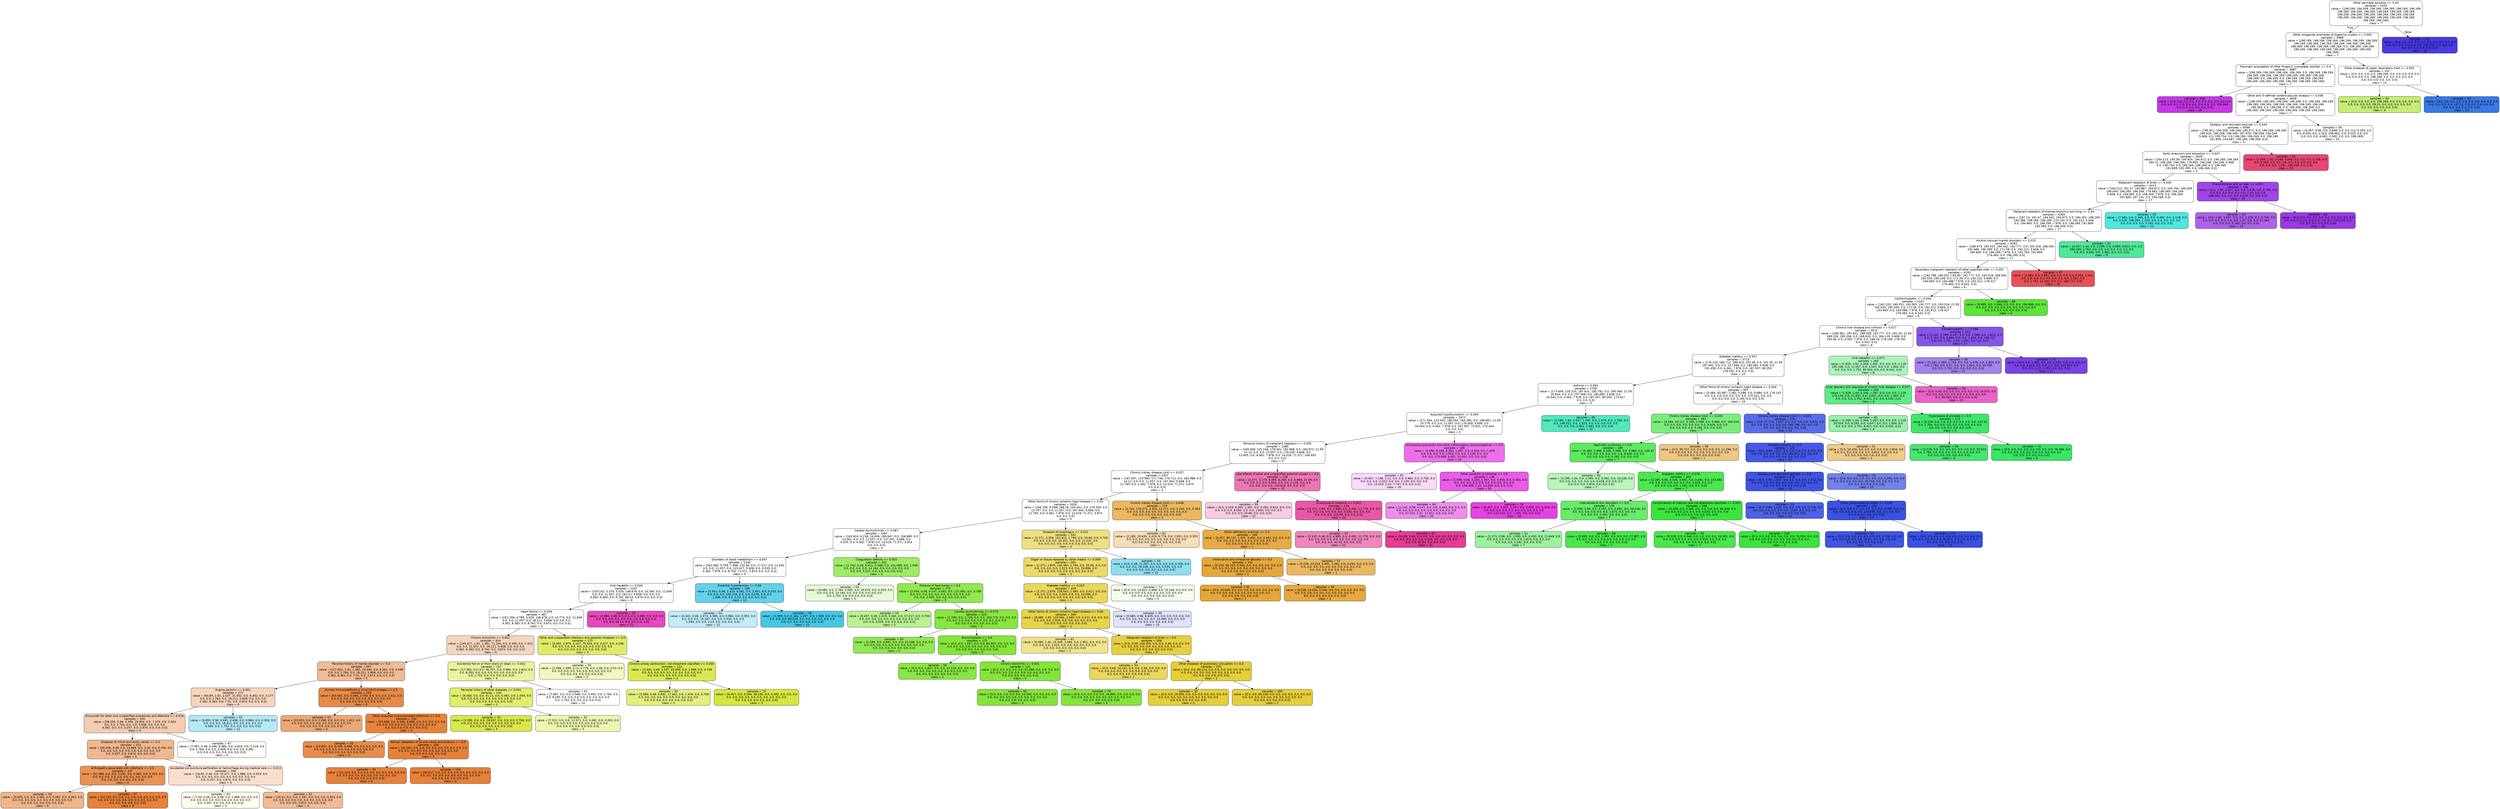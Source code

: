 digraph Tree {
node [shape=box, style="filled, rounded", color="black", fontname=helvetica] ;
edge [fontname=helvetica] ;
0 [label="Other perinatal jaundice <= 0.43\nsamples = 5103\nvalue = [196.269, 196.269, 196.269, 196.269, 196.269, 196.269\n196.269, 196.269, 196.269, 196.269, 196.269, 196.269\n196.269, 196.269, 196.269, 196.269, 196.269, 196.269\n196.269, 196.269, 196.269, 196.269, 196.269, 196.269\n196.269, 196.269]\nclass = 7", fillcolor="#ffffff"] ;
1 [label="Other congenital anomalies of digestive system <= 0.005\nsamples = 4988\nvalue = [196.269, 196.269, 196.269, 196.269, 196.269, 196.269\n196.269, 196.269, 196.269, 196.269, 196.269, 196.269\n196.269, 196.269, 196.269, 196.269, 0.0, 196.269, 196.269\n196.269, 196.269, 196.269, 196.269, 196.269, 196.269\n196.269]\nclass = 7", fillcolor="#ffffff"] ;
0 -> 1 [labeldistance=2.5, labelangle=45, headlabel="True"] ;
2 [label="Traumatic amputation of other finger(s) (complete) (partial) <= 0.0\nsamples = 4887\nvalue = [196.269, 196.269, 196.269, 196.269, 0.0, 196.269, 196.269\n196.269, 196.269, 196.269, 196.269, 196.269, 196.269\n196.269, 0.0, 196.269, 0.0, 196.269, 196.269, 196.269\n196.269, 196.269, 196.269, 196.269, 196.269, 196.269]\nclass = 7", fillcolor="#ffffff"] ;
1 -> 2 ;
3 [label="samples = 229\nvalue = [0.0, 0.0, 0.0, 0.0, 0.0, 0.0, 0.0, 0.0, 0.0, 0.0\n0.0, 0.0, 0.0, 0.0, 0.0, 0.0, 0.0, 0.0, 0.0, 196.269\n0.0, 0.0, 0.0, 0.0, 0.0, 0.0]\nclass = 19", fillcolor="#c339e5"] ;
2 -> 3 ;
4 [label="Other and ill-defined cerebrovascular disease <= 0.036\nsamples = 4658\nvalue = [196.269, 196.269, 196.269, 196.269, 0.0, 196.269, 196.269\n196.269, 196.269, 196.269, 196.269, 196.269, 196.269\n196.269, 0.0, 196.269, 0.0, 196.269, 196.269, 0.0\n196.269, 196.269, 196.269, 196.269, 196.269, 196.269]\nclass = 7", fillcolor="#ffffff"] ;
2 -> 4 ;
5 [label="Epilepsy and recurrent seizures <= 0.044\nsamples = 4599\nvalue = [195.812, 195.309, 196.269, 195.571, 0.0, 196.269, 196.269\n195.916, 196.269, 196.269, 187.976, 196.269, 194.246\n5.608, 0.0, 195.734, 0.0, 196.269, 196.269, 0.0, 196.269\n191.809, 193.687, 196.269, 196.269, 0.0]\nclass = 5", fillcolor="#ffffff"] ;
4 -> 5 ;
6 [label="Aortic aneurysm and dissection <= 0.047\nsamples = 4549\nvalue = [194.213, 193.39, 195.924, 194.872, 0.0, 196.269, 196.269\n195.21, 196.269, 196.269, 179.683, 196.269, 194.246, 5.608\n0.0, 195.734, 0.0, 196.269, 196.269, 0.0, 196.269\n191.809, 192.395, 0.0, 196.269, 0.0]\nclass = 5", fillcolor="#ffffff"] ;
5 -> 6 ;
7 [label="Malignant neoplasm of brain <= 0.004\nsamples = 4413\nvalue = [194.213, 191.47, 194.887, 194.872, 0.0, 194.794, 196.269\n194.504, 196.269, 196.269, 179.683, 196.269, 194.246\n5.608, 0.0, 194.665, 0.0, 196.269, 7.978, 0.0, 196.269\n191.809, 187.231, 0.0, 196.269, 0.0]\nclass = 17", fillcolor="#ffffff"] ;
6 -> 7 ;
8 [label="Malignant neoplasm of trachea bronchus and lung <= 0.04\nsamples = 4363\nvalue = [187.13, 191.47, 194.542, 194.872, 0.0, 194.302, 196.269\n192.386, 196.269, 196.269, 174.154, 0.0, 192.222, 5.608\n0.0, 194.665, 0.0, 196.269, 7.978, 0.0, 196.269, 191.809\n182.066, 0.0, 196.269, 0.0]\nclass = 17", fillcolor="#ffffff"] ;
7 -> 8 ;
9 [label="Alcohol-induced mental disorders <= 0.015\nsamples = 4282\nvalue = [186.673, 190.031, 194.542, 192.777, 0.0, 193.318, 186.456\n192.386, 196.269, 0.0, 171.39, 0.0, 192.222, 5.608, 0.0\n194.665, 0.0, 196.269, 7.978, 0.0, 192.764, 191.809\n179.483, 0.0, 196.269, 0.0]\nclass = 17", fillcolor="#ffffff"] ;
8 -> 9 ;
10 [label="Secondary malignant neoplasm of other specified sites <= 0.052\nsamples = 4195\nvalue = [182.789, 190.031, 193.85, 192.777, 0.0, 193.318, 186.456\n192.033, 195.208, 0.0, 171.39, 0.0, 192.222, 5.608, 0.0\n194.665, 0.0, 194.088, 7.978, 0.0, 191.012, 178.427\n179.483, 0.0, 6.542, 0.0]\nclass = 8", fillcolor="#ffffff"] ;
9 -> 10 ;
11 [label="Cardiomyopathy <= 0.044\nsamples = 4107\nvalue = [182.103, 190.031, 193.505, 192.777, 0.0, 193.318, 21.59\n192.033, 195.208, 0.0, 171.39, 0.0, 192.222, 5.608, 0.0\n194.665, 0.0, 194.088, 7.978, 0.0, 191.012, 178.427\n179.483, 0.0, 6.542, 0.0]\nclass = 8", fillcolor="#ffffff"] ;
10 -> 11 ;
12 [label="Chronic liver disease and cirrhosis <= 0.027\nsamples = 3975\nvalue = [180.961, 187.631, 189.358, 192.777, 0.0, 191.35, 21.59\n189.209, 195.208, 0.0, 168.626, 0.0, 184.129, 5.608, 0.0\n193.06, 0.0, 4.362, 7.978, 0.0, 189.26, 176.196, 178.192\n0.0, 6.542, 0.0]\nclass = 8", fillcolor="#ffffff"] ;
11 -> 12 ;
13 [label="Diabetes mellitus <= 0.057\nsamples = 3715\nvalue = [179.133, 185.712, 189.013, 191.38, 0.0, 191.35, 21.59\n187.091, 0.0, 0.0, 157.568, 0.0, 180.082, 5.608, 0.0\n191.456, 0.0, 4.362, 7.978, 0.0, 187.507, 80.292\n178.192, 0.0, 0.0, 0.0]\nclass = 15", fillcolor="#ffffff"] ;
12 -> 13 ;
14 [label="Asthma <= 0.063\nsamples = 2758\nvalue = [173.649, 135.325, 187.631, 185.792, 0.0, 190.366, 21.59\n16.944, 0.0, 0.0, 157.568, 0.0, 180.082, 5.608, 0.0\n16.044, 0.0, 4.362, 7.978, 0.0, 187.507, 80.292, 173.027\n0.0, 0.0, 0.0]\nclass = 5", fillcolor="#ffffff"] ;
13 -> 14 ;
15 [label="Acquired hypothyroidism <= 0.059\nsamples = 2673\nvalue = [171.364, 133.405, 186.594, 184.395, 0.0, 188.891, 21.59\n15.179, 0.0, 0.0, 11.057, 0.0, 178.059, 5.608, 0.0\n16.044, 0.0, 4.362, 7.978, 0.0, 187.507, 75.831, 170.444\n0.0, 0.0, 0.0]\nclass = 5", fillcolor="#ffffff"] ;
14 -> 15 ;
16 [label="Personal history of malignant neoplasm <= 0.055\nsamples = 2485\nvalue = [169.308, 125.248, 178.301, 182.998, 0.0, 183.972, 21.59\n14.12, 0.0, 0.0, 11.057, 0.0, 176.035, 5.608, 0.0\n13.905, 0.0, 4.362, 7.978, 0.0, 14.019, 71.371, 148.493\n0.0, 0.0, 0.0]\nclass = 5", fillcolor="#ffffff"] ;
15 -> 16 ;
17 [label="Chronic kidney disease (ckd) <= 0.037\nsamples = 2307\nvalue = [167.937, 119.969, 171.736, 176.712, 0.0, 182.988, 0.0\n14.12, 0.0, 0.0, 11.057, 0.0, 167.942, 5.608, 0.0\n11.765, 0.0, 4.362, 7.978, 0.0, 14.019, 71.371, 3.874\n0.0, 0.0, 0.0]\nclass = 5", fillcolor="#fefffe"] ;
16 -> 17 ;
18 [label="Other forms of chronic ischemic heart disease <= 0.05\nsamples = 2028\nvalue = [165.195, 9.598, 168.28, 163.441, 0.0, 179.545, 0.0\n13.767, 0.0, 0.0, 11.057, 0.0, 167.942, 5.608, 0.0\n11.765, 0.0, 4.362, 7.978, 0.0, 14.019, 71.371, 3.874\n0.0, 0.0, 0.0]\nclass = 5", fillcolor="#fdfffc"] ;
17 -> 18 ;
19 [label="Cardiac dysrhythmias <= 0.067\nsamples = 1487\nvalue = [163.824, 6.238, 14.858, 160.647, 0.0, 158.885, 0.0\n13.061, 0.0, 0.0, 11.057, 0.0, 137.591, 5.608, 0.0\n0.535, 0.0, 4.362, 7.978, 0.0, 14.019, 71.371, 3.874\n0.0, 0.0, 0.0]\nclass = 0", fillcolor="#fffefe"] ;
18 -> 19 ;
20 [label="Disorders of lipoid metabolism <= 0.047\nsamples = 1145\nvalue = [161.082, 5.759, 7.948, 155.06, 0.0, 17.217, 0.0, 12.002\n0.0, 0.0, 11.057, 0.0, 123.427, 5.608, 0.0, 0.535, 0.0\n4.362, 7.978, 0.0, 8.762, 71.371, 3.874, 0.0, 0.0, 0.0]\nclass = 0", fillcolor="#fffdfc"] ;
19 -> 20 ;
21 [label="Viral hepatitis <= 0.044\nsamples = 1037\nvalue = [155.142, 5.279, 5.529, 146.678, 0.0, 14.265, 0.0, 11.649\n0.0, 0.0, 11.057, 0.0, 18.211, 5.608, 0.0, 0.0, 0.0\n4.362, 6.383, 0.0, 8.762, 69.14, 3.874, 0.0, 0.0, 0.0]\nclass = 0", fillcolor="#fefcfa"] ;
20 -> 21 ;
22 [label="Heart failure <= 0.039\nsamples = 987\nvalue = [151.258, 4.799, 5.529, 146.678, 0.0, 13.773, 0.0, 11.649\n0.0, 0.0, 11.057, 0.0, 18.211, 5.608, 0.0, 0.0, 0.0\n4.362, 6.383, 0.0, 8.762, 0.0, 3.874, 0.0, 0.0, 0.0]\nclass = 0", fillcolor="#fffdfb"] ;
21 -> 22 ;
23 [label="Chronic bronchitis <= 0.002\nsamples = 814\nvalue = [145.317, 1.92, 1.382, 71.244, 0.0, 9.346, 0.0, 7.413\n0.0, 0.0, 11.057, 0.0, 18.211, 5.608, 0.0, 0.0, 0.0\n4.362, 6.383, 0.0, 8.762, 0.0, 3.874, 0.0, 0.0, 0.0]\nclass = 0", fillcolor="#f6d5bd"] ;
22 -> 23 ;
24 [label="Personal history of mental disorder <= 0.0\nsamples = 657\nvalue = [127.952, 1.92, 1.382, 24.446, 0.0, 8.362, 0.0, 4.589\n0.0, 0.0, 2.764, 0.0, 18.211, 5.608, 0.0, 0.0, 0.0\n4.362, 6.383, 0.0, 7.01, 0.0, 3.874, 0.0, 0.0, 0.0]\nclass = 0", fillcolor="#f1bb94"] ;
23 -> 24 ;
25 [label="Angina pectoris <= 0.001\nsamples = 372\nvalue = [64.89, 1.92, 1.037, 21.652, 0.0, 8.362, 0.0, 3.177\n0.0, 0.0, 2.764, 0.0, 18.211, 5.608, 0.0, 0.0, 0.0\n4.362, 6.383, 0.0, 7.01, 0.0, 3.874, 0.0, 0.0, 0.0]\nclass = 0", fillcolor="#f6d4bc"] ;
24 -> 25 ;
26 [label="Encounter for other and unspecified procedures and aftercare <= 0.016\nsamples = 320\nvalue = [58.035, 0.96, 0.346, 20.954, 0.0, 7.379, 0.0, 2.824\n0.0, 0.0, 2.764, 0.0, 0.0, 5.608, 0.0, 0.0, 0.0\n4.362, 0.0, 0.0, 5.257, 0.0, 3.874, 0.0, 0.0, 0.0]\nclass = 0", fillcolor="#f4ccaf"] ;
25 -> 26 ;
27 [label="Diseases of mitral and aortic valves <= 0.0\nsamples = 253\nvalue = [50.038, 0.48, 0.0, 13.969, 0.0, 2.46, 0.0, 0.706, 0.0\n0.0, 0.0, 0.0, 0.0, 0.0, 0.0, 0.0, 0.0, 0.0, 0.0\n0.0, 5.257, 0.0, 3.874, 0.0, 0.0, 0.0]\nclass = 0", fillcolor="#f0b78d"] ;
26 -> 27 ;
28 [label="Arthropathy associated with infections <= 0.0\nsamples = 147\nvalue = [31.988, 0.0, 0.0, 3.492, 0.0, 0.492, 0.0, 0.353, 0.0\n0.0, 0.0, 0.0, 0.0, 0.0, 0.0, 0.0, 0.0, 0.0, 0.0\n0.0, 0.0, 0.0, 0.0, 0.0, 0.0, 0.0]\nclass = 0", fillcolor="#e89253"] ;
27 -> 28 ;
29 [label="samples = 50\nvalue = [9.825, 0.0, 0.0, 3.492, 0.0, 0.492, 0.0, 0.353, 0.0\n0.0, 0.0, 0.0, 0.0, 0.0, 0.0, 0.0, 0.0, 0.0, 0.0\n0.0, 0.0, 0.0, 0.0, 0.0, 0.0, 0.0]\nclass = 0", fillcolor="#f0b489"] ;
28 -> 29 ;
30 [label="samples = 97\nvalue = [22.163, 0.0, 0.0, 0.0, 0.0, 0.0, 0.0, 0.0, 0.0, 0.0\n0.0, 0.0, 0.0, 0.0, 0.0, 0.0, 0.0, 0.0, 0.0, 0.0\n0.0, 0.0, 0.0, 0.0, 0.0, 0.0]\nclass = 0", fillcolor="#e58139"] ;
28 -> 30 ;
31 [label="Accidental cut puncture perforation or hemorrhage during medical care <= 0.013\nsamples = 106\nvalue = [18.05, 0.48, 0.0, 10.477, 0.0, 1.968, 0.0, 0.353, 0.0\n0.0, 0.0, 0.0, 0.0, 0.0, 0.0, 0.0, 0.0, 0.0, 0.0\n0.0, 5.257, 0.0, 3.874, 0.0, 0.0, 0.0]\nclass = 0", fillcolor="#f8dfcd"] ;
27 -> 31 ;
32 [label="samples = 54\nvalue = [7.54, 0.48, 0.0, 9.08, 0.0, 1.968, 0.0, 0.0, 0.0\n0.0, 0.0, 0.0, 0.0, 0.0, 0.0, 0.0, 0.0, 0.0, 0.0\n0.0, 5.257, 0.0, 0.0, 0.0, 0.0, 0.0]\nclass = 3", fillcolor="#fbfded"] ;
31 -> 32 ;
33 [label="samples = 52\nvalue = [10.51, 0.0, 0.0, 1.397, 0.0, 0.0, 0.0, 0.353, 0.0\n0.0, 0.0, 0.0, 0.0, 0.0, 0.0, 0.0, 0.0, 0.0, 0.0\n0.0, 0.0, 0.0, 3.874, 0.0, 0.0, 0.0]\nclass = 0", fillcolor="#f1bb94"] ;
31 -> 33 ;
34 [label="samples = 67\nvalue = [7.997, 0.48, 0.346, 6.985, 0.0, 4.919, 0.0, 2.118, 0.0\n0.0, 2.764, 0.0, 0.0, 5.608, 0.0, 0.0, 0.0, 4.362\n0.0, 0.0, 0.0, 0.0, 0.0, 0.0, 0.0, 0.0]\nclass = 0", fillcolor="#fefbf8"] ;
26 -> 34 ;
35 [label="samples = 52\nvalue = [6.855, 0.96, 0.691, 0.698, 0.0, 0.984, 0.0, 0.353, 0.0\n0.0, 0.0, 0.0, 18.211, 0.0, 0.0, 0.0, 0.0, 0.0\n6.383, 0.0, 1.752, 0.0, 0.0, 0.0, 0.0, 0.0]\nclass = 12", fillcolor="#b4e9f5"] ;
25 -> 35 ;
36 [label="Human immunodeficiency virus [HIV] disease <= 0.0\nsamples = 285\nvalue = [63.062, 0.0, 0.346, 2.794, 0.0, 0.0, 0.0, 1.412, 0.0\n0.0, 0.0, 0.0, 0.0, 0.0, 0.0, 0.0, 0.0, 0.0, 0.0\n0.0, 0.0, 0.0, 0.0, 0.0, 0.0, 0.0]\nclass = 0", fillcolor="#e78a47"] ;
24 -> 36 ;
37 [label="samples = 51\nvalue = [10.053, 0.0, 0.0, 2.095, 0.0, 0.0, 0.0, 1.412, 0.0\n0.0, 0.0, 0.0, 0.0, 0.0, 0.0, 0.0, 0.0, 0.0, 0.0\n0.0, 0.0, 0.0, 0.0, 0.0, 0.0, 0.0]\nclass = 0", fillcolor="#eda876"] ;
36 -> 37 ;
38 [label="Other acquired musculoskeletal deformity <= 0.0\nsamples = 234\nvalue = [53.009, 0.0, 0.346, 0.698, 0.0, 0.0, 0.0, 0.0, 0.0\n0.0, 0.0, 0.0, 0.0, 0.0, 0.0, 0.0, 0.0, 0.0, 0.0\n0.0, 0.0, 0.0, 0.0, 0.0, 0.0, 0.0]\nclass = 0", fillcolor="#e6833d"] ;
36 -> 38 ;
39 [label="samples = 50\nvalue = [10.967, 0.0, 0.346, 0.698, 0.0, 0.0, 0.0, 0.0, 0.0\n0.0, 0.0, 0.0, 0.0, 0.0, 0.0, 0.0, 0.0, 0.0, 0.0\n0.0, 0.0, 0.0, 0.0, 0.0, 0.0, 0.0]\nclass = 0", fillcolor="#e78d4b"] ;
38 -> 39 ;
40 [label="Benign neoplasm of lip oral cavity and pharynx <= 0.0\nsamples = 184\nvalue = [42.041, 0.0, 0.0, 0.0, 0.0, 0.0, 0.0, 0.0, 0.0, 0.0\n0.0, 0.0, 0.0, 0.0, 0.0, 0.0, 0.0, 0.0, 0.0, 0.0\n0.0, 0.0, 0.0, 0.0, 0.0, 0.0]\nclass = 0", fillcolor="#e58139"] ;
38 -> 40 ;
41 [label="samples = 50\nvalue = [11.424, 0.0, 0.0, 0.0, 0.0, 0.0, 0.0, 0.0, 0.0, 0.0\n0.0, 0.0, 0.0, 0.0, 0.0, 0.0, 0.0, 0.0, 0.0, 0.0\n0.0, 0.0, 0.0, 0.0, 0.0, 0.0]\nclass = 0", fillcolor="#e58139"] ;
40 -> 41 ;
42 [label="samples = 134\nvalue = [30.617, 0.0, 0.0, 0.0, 0.0, 0.0, 0.0, 0.0, 0.0, 0.0\n0.0, 0.0, 0.0, 0.0, 0.0, 0.0, 0.0, 0.0, 0.0, 0.0\n0.0, 0.0, 0.0, 0.0, 0.0, 0.0]\nclass = 0", fillcolor="#e58139"] ;
40 -> 42 ;
43 [label="Accidental fall on or from stairs or steps <= 0.002\nsamples = 157\nvalue = [17.365, 0.0, 0.0, 46.797, 0.0, 0.984, 0.0, 2.824, 0.0\n0.0, 8.293, 0.0, 0.0, 0.0, 0.0, 0.0, 0.0, 0.0, 0.0\n0.0, 1.752, 0.0, 0.0, 0.0, 0.0, 0.0]\nclass = 3", fillcolor="#eaf29f"] ;
23 -> 43 ;
44 [label="Personal history of other diseases <= 0.001\nsamples = 104\nvalue = [9.368, 0.0, 0.0, 41.21, 0.0, 0.492, 0.0, 1.059, 0.0\n0.0, 0.0, 0.0, 0.0, 0.0, 0.0, 0.0, 0.0, 0.0, 0.0\n0.0, 0.0, 0.0, 0.0, 0.0, 0.0, 0.0]\nclass = 3", fillcolor="#dfec6c"] ;
43 -> 44 ;
45 [label="samples = 52\nvalue = [2.056, 0.0, 0.0, 28.637, 0.0, 0.0, 0.0, 0.706, 0.0\n0.0, 0.0, 0.0, 0.0, 0.0, 0.0, 0.0, 0.0, 0.0, 0.0\n0.0, 0.0, 0.0, 0.0, 0.0, 0.0, 0.0]\nclass = 3", fillcolor="#d8e74c"] ;
44 -> 45 ;
46 [label="samples = 52\nvalue = [7.312, 0.0, 0.0, 12.572, 0.0, 0.492, 0.0, 0.353, 0.0\n0.0, 0.0, 0.0, 0.0, 0.0, 0.0, 0.0, 0.0, 0.0, 0.0\n0.0, 0.0, 0.0, 0.0, 0.0, 0.0, 0.0]\nclass = 3", fillcolor="#eef5b1"] ;
44 -> 46 ;
47 [label="samples = 53\nvalue = [7.997, 0.0, 0.0, 5.588, 0.0, 0.492, 0.0, 1.765, 0.0\n0.0, 8.293, 0.0, 0.0, 0.0, 0.0, 0.0, 0.0, 0.0, 0.0\n0.0, 1.752, 0.0, 0.0, 0.0, 0.0, 0.0]\nclass = 10", fillcolor="#fcfffe"] ;
43 -> 47 ;
48 [label="Other and unspecified infectious and parasitic diseases <= 0.0\nsamples = 173\nvalue = [5.941, 2.879, 4.147, 75.434, 0.0, 4.427, 0.0, 4.236\n0.0, 0.0, 0.0, 0.0, 0.0, 0.0, 0.0, 0.0, 0.0, 0.0\n0.0, 0.0, 0.0, 0.0, 0.0, 0.0, 0.0, 0.0]\nclass = 3", fillcolor="#deeb68"] ;
22 -> 48 ;
49 [label="samples = 50\nvalue = [1.599, 2.399, 3.11, 9.779, 0.0, 2.46, 0.0, 3.53, 0.0\n0.0, 0.0, 0.0, 0.0, 0.0, 0.0, 0.0, 0.0, 0.0, 0.0\n0.0, 0.0, 0.0, 0.0, 0.0, 0.0, 0.0]\nclass = 3", fillcolor="#f1f7bf"] ;
48 -> 49 ;
50 [label="Chronic airway obstruction, not elsewhere classified <= 0.004\nsamples = 123\nvalue = [4.341, 0.48, 1.037, 65.656, 0.0, 1.968, 0.0, 0.706\n0.0, 0.0, 0.0, 0.0, 0.0, 0.0, 0.0, 0.0, 0.0, 0.0\n0.0, 0.0, 0.0, 0.0, 0.0, 0.0, 0.0, 0.0]\nclass = 3", fillcolor="#d9e851"] ;
48 -> 50 ;
51 [label="samples = 50\nvalue = [3.884, 0.48, 0.691, 17.462, 0.0, 1.476, 0.0, 0.706\n0.0, 0.0, 0.0, 0.0, 0.0, 0.0, 0.0, 0.0, 0.0, 0.0\n0.0, 0.0, 0.0, 0.0, 0.0, 0.0, 0.0, 0.0]\nclass = 3", fillcolor="#e3ee7e"] ;
50 -> 51 ;
52 [label="samples = 73\nvalue = [0.457, 0.0, 0.346, 48.194, 0.0, 0.492, 0.0, 0.0, 0.0\n0.0, 0.0, 0.0, 0.0, 0.0, 0.0, 0.0, 0.0, 0.0, 0.0\n0.0, 0.0, 0.0, 0.0, 0.0, 0.0, 0.0]\nclass = 3", fillcolor="#d5e63e"] ;
50 -> 52 ;
53 [label="samples = 50\nvalue = [3.884, 0.48, 0.0, 0.0, 0.0, 0.492, 0.0, 0.0, 0.0\n0.0, 0.0, 0.0, 0.0, 0.0, 0.0, 0.0, 0.0, 0.0, 0.0\n0.0, 0.0, 69.14, 0.0, 0.0, 0.0, 0.0]\nclass = 21", fillcolor="#e747bf"] ;
21 -> 53 ;
54 [label="Essential hypertension <= 0.06\nsamples = 108\nvalue = [5.941, 0.48, 2.419, 8.382, 0.0, 2.951, 0.0, 0.353, 0.0\n0.0, 0.0, 0.0, 105.216, 0.0, 0.0, 0.535, 0.0, 0.0\n1.596, 0.0, 0.0, 2.23, 0.0, 0.0, 0.0, 0.0]\nclass = 12", fillcolor="#61d1ea"] ;
20 -> 54 ;
55 [label="samples = 50\nvalue = [4.341, 0.48, 2.073, 6.985, 0.0, 0.984, 0.0, 0.353, 0.0\n0.0, 0.0, 0.0, 16.187, 0.0, 0.0, 0.535, 0.0, 0.0\n1.596, 0.0, 0.0, 2.23, 0.0, 0.0, 0.0, 0.0]\nclass = 12", fillcolor="#c0ecf7"] ;
54 -> 55 ;
56 [label="samples = 58\nvalue = [1.599, 0.0, 0.346, 1.397, 0.0, 1.968, 0.0, 0.0, 0.0\n0.0, 0.0, 0.0, 89.029, 0.0, 0.0, 0.0, 0.0, 0.0, 0.0\n0.0, 0.0, 0.0, 0.0, 0.0, 0.0, 0.0]\nclass = 12", fillcolor="#44c8e6"] ;
54 -> 56 ;
57 [label="Coagulation defects <= 0.003\nsamples = 342\nvalue = [2.742, 0.48, 6.911, 5.588, 0.0, 141.668, 0.0, 1.059\n0.0, 0.0, 0.0, 0.0, 14.164, 0.0, 0.0, 0.0, 0.0, 0.0\n0.0, 0.0, 5.257, 0.0, 0.0, 0.0, 0.0, 0.0]\nclass = 5", fillcolor="#9eeb65"] ;
19 -> 57 ;
58 [label="samples = 63\nvalue = [0.685, 0.0, 2.764, 2.095, 0.0, 19.676, 0.0, 0.353, 0.0\n0.0, 0.0, 0.0, 14.164, 0.0, 0.0, 0.0, 0.0, 0.0, 0.0\n0.0, 1.752, 0.0, 0.0, 0.0, 0.0, 0.0]\nclass = 5", fillcolor="#e6fad7"] ;
57 -> 58 ;
59 [label="Fracture of face bones <= 0.0\nsamples = 279\nvalue = [2.056, 0.48, 4.147, 3.492, 0.0, 121.992, 0.0, 0.706\n0.0, 0.0, 0.0, 0.0, 0.0, 0.0, 0.0, 0.0, 0.0, 0.0\n0.0, 0.0, 3.505, 0.0, 0.0, 0.0, 0.0, 0.0]\nclass = 5", fillcolor="#90e84f"] ;
57 -> 59 ;
60 [label="samples = 54\nvalue = [0.457, 0.48, 2.419, 3.492, 0.0, 17.217, 0.0, 0.706\n0.0, 0.0, 0.0, 0.0, 0.0, 0.0, 0.0, 0.0, 0.0, 0.0\n0.0, 0.0, 3.505, 0.0, 0.0, 0.0, 0.0, 0.0]\nclass = 5", fillcolor="#baf191"] ;
59 -> 60 ;
61 [label="Cardiac dysrhythmias <= 0.079\nsamples = 225\nvalue = [1.599, 0.0, 1.728, 0.0, 0.0, 104.775, 0.0, 0.0, 0.0\n0.0, 0.0, 0.0, 0.0, 0.0, 0.0, 0.0, 0.0, 0.0, 0.0\n0.0, 0.0, 0.0, 0.0, 0.0, 0.0, 0.0]\nclass = 5", fillcolor="#87e63f"] ;
59 -> 61 ;
62 [label="samples = 50\nvalue = [1.599, 0.0, 0.691, 0.0, 0.0, 20.168, 0.0, 0.0, 0.0\n0.0, 0.0, 0.0, 0.0, 0.0, 0.0, 0.0, 0.0, 0.0, 0.0\n0.0, 0.0, 0.0, 0.0, 0.0, 0.0, 0.0]\nclass = 5", fillcolor="#91e84f"] ;
61 -> 62 ;
63 [label="Bronchiectasis <= 0.0\nsamples = 175\nvalue = [0.0, 0.0, 1.037, 0.0, 0.0, 84.607, 0.0, 0.0, 0.0\n0.0, 0.0, 0.0, 0.0, 0.0, 0.0, 0.0, 0.0, 0.0, 0.0\n0.0, 0.0, 0.0, 0.0, 0.0, 0.0, 0.0]\nclass = 5", fillcolor="#85e53b"] ;
61 -> 63 ;
64 [label="samples = 50\nvalue = [0.0, 0.0, 1.037, 0.0, 0.0, 23.119, 0.0, 0.0, 0.0\n0.0, 0.0, 0.0, 0.0, 0.0, 0.0, 0.0, 0.0, 0.0, 0.0\n0.0, 0.0, 0.0, 0.0, 0.0, 0.0, 0.0]\nclass = 5", fillcolor="#89e642"] ;
63 -> 64 ;
65 [label="Chronic bronchitis <= 0.001\nsamples = 125\nvalue = [0.0, 0.0, 0.0, 0.0, 0.0, 61.488, 0.0, 0.0, 0.0, 0.0\n0.0, 0.0, 0.0, 0.0, 0.0, 0.0, 0.0, 0.0, 0.0, 0.0\n0.0, 0.0, 0.0, 0.0, 0.0, 0.0]\nclass = 5", fillcolor="#83e539"] ;
63 -> 65 ;
66 [label="samples = 50\nvalue = [0.0, 0.0, 0.0, 0.0, 0.0, 24.595, 0.0, 0.0, 0.0, 0.0\n0.0, 0.0, 0.0, 0.0, 0.0, 0.0, 0.0, 0.0, 0.0, 0.0\n0.0, 0.0, 0.0, 0.0, 0.0, 0.0]\nclass = 5", fillcolor="#83e539"] ;
65 -> 66 ;
67 [label="samples = 75\nvalue = [0.0, 0.0, 0.0, 0.0, 0.0, 36.893, 0.0, 0.0, 0.0, 0.0\n0.0, 0.0, 0.0, 0.0, 0.0, 0.0, 0.0, 0.0, 0.0, 0.0\n0.0, 0.0, 0.0, 0.0, 0.0, 0.0]\nclass = 5", fillcolor="#83e539"] ;
65 -> 67 ;
68 [label="Diseases of esophagus <= 0.021\nsamples = 541\nvalue = [1.371, 3.359, 153.422, 2.794, 0.0, 20.66, 0.0, 0.706\n0.0, 0.0, 0.0, 0.0, 30.351, 0.0, 0.0, 11.231, 0.0\n0.0, 0.0, 0.0, 0.0, 0.0, 0.0, 0.0, 0.0, 0.0]\nclass = 2", fillcolor="#eee081"] ;
18 -> 68 ;
69 [label="Organ or tissue replaced by other means <= 0.009\nsamples = 491\nvalue = [1.371, 2.879, 142.364, 2.794, 0.0, 20.66, 0.0, 0.0\n0.0, 0.0, 0.0, 0.0, 2.023, 0.0, 0.0, 10.696, 0.0\n0.0, 0.0, 0.0, 0.0, 0.0, 0.0, 0.0, 0.0, 0.0]\nclass = 2", fillcolor="#ebda6a"] ;
68 -> 69 ;
70 [label="Diabetes mellitus <= 0.015\nsamples = 419\nvalue = [1.371, 2.879, 128.543, 2.095, 0.0, 5.411, 0.0, 0.0\n0.0, 0.0, 0.0, 0.0, 2.023, 0.0, 0.0, 10.696, 0.0\n0.0, 0.0, 0.0, 0.0, 0.0, 0.0, 0.0, 0.0, 0.0]\nclass = 2", fillcolor="#e9d65b"] ;
69 -> 70 ;
71 [label="Other forms of chronic ischemic heart disease <= 0.06\nsamples = 369\nvalue = [0.685, 1.92, 119.904, 2.095, 0.0, 5.411, 0.0, 0.0, 0.0\n0.0, 0.0, 0.0, 2.023, 0.0, 0.0, 0.0, 0.0, 0.0, 0.0\n0.0, 0.0, 0.0, 0.0, 0.0, 0.0, 0.0]\nclass = 2", fillcolor="#e7d34c"] ;
70 -> 71 ;
72 [label="samples = 61\nvalue = [0.685, 1.44, 15.549, 2.095, 0.0, 2.951, 0.0, 0.0, 0.0\n0.0, 0.0, 0.0, 2.023, 0.0, 0.0, 0.0, 0.0, 0.0, 0.0\n0.0, 0.0, 0.0, 0.0, 0.0, 0.0, 0.0]\nclass = 2", fillcolor="#f0e38d"] ;
71 -> 72 ;
73 [label="Malignant neoplasm of brain <= 0.0\nsamples = 308\nvalue = [0.0, 0.48, 104.354, 0.0, 0.0, 2.46, 0.0, 0.0, 0.0\n0.0, 0.0, 0.0, 0.0, 0.0, 0.0, 0.0, 0.0, 0.0, 0.0\n0.0, 0.0, 0.0, 0.0, 0.0, 0.0, 0.0]\nclass = 2", fillcolor="#e6cf3f"] ;
71 -> 73 ;
74 [label="samples = 53\nvalue = [0.0, 0.48, 16.241, 0.0, 0.0, 2.46, 0.0, 0.0, 0.0\n0.0, 0.0, 0.0, 0.0, 0.0, 0.0, 0.0, 0.0, 0.0, 0.0\n0.0, 0.0, 0.0, 0.0, 0.0, 0.0, 0.0]\nclass = 2", fillcolor="#ead75c"] ;
73 -> 74 ;
75 [label="Other diseases of pulmonary circulation <= 0.0\nsamples = 255\nvalue = [0.0, 0.0, 88.114, 0.0, 0.0, 0.0, 0.0, 0.0, 0.0, 0.0\n0.0, 0.0, 0.0, 0.0, 0.0, 0.0, 0.0, 0.0, 0.0, 0.0\n0.0, 0.0, 0.0, 0.0, 0.0, 0.0]\nclass = 2", fillcolor="#e5ce39"] ;
73 -> 75 ;
76 [label="samples = 55\nvalue = [0.0, 0.0, 19.005, 0.0, 0.0, 0.0, 0.0, 0.0, 0.0, 0.0\n0.0, 0.0, 0.0, 0.0, 0.0, 0.0, 0.0, 0.0, 0.0, 0.0\n0.0, 0.0, 0.0, 0.0, 0.0, 0.0]\nclass = 2", fillcolor="#e5ce39"] ;
75 -> 76 ;
77 [label="samples = 200\nvalue = [0.0, 0.0, 69.109, 0.0, 0.0, 0.0, 0.0, 0.0, 0.0, 0.0\n0.0, 0.0, 0.0, 0.0, 0.0, 0.0, 0.0, 0.0, 0.0, 0.0\n0.0, 0.0, 0.0, 0.0, 0.0, 0.0]\nclass = 2", fillcolor="#e5ce39"] ;
75 -> 77 ;
78 [label="samples = 50\nvalue = [0.685, 0.96, 8.639, 0.0, 0.0, 0.0, 0.0, 0.0, 0.0\n0.0, 0.0, 0.0, 0.0, 0.0, 0.0, 10.696, 0.0, 0.0, 0.0\n0.0, 0.0, 0.0, 0.0, 0.0, 0.0, 0.0]\nclass = 15", fillcolor="#dee2fb"] ;
70 -> 78 ;
79 [label="samples = 72\nvalue = [0.0, 0.0, 13.822, 0.698, 0.0, 15.249, 0.0, 0.0, 0.0\n0.0, 0.0, 0.0, 0.0, 0.0, 0.0, 0.0, 0.0, 0.0, 0.0\n0.0, 0.0, 0.0, 0.0, 0.0, 0.0, 0.0]\nclass = 5", fillcolor="#f4fded"] ;
69 -> 79 ;
80 [label="samples = 50\nvalue = [0.0, 0.48, 11.057, 0.0, 0.0, 0.0, 0.0, 0.706, 0.0\n0.0, 0.0, 0.0, 28.328, 0.0, 0.0, 0.535, 0.0, 0.0\n0.0, 0.0, 0.0, 0.0, 0.0, 0.0, 0.0, 0.0]\nclass = 12", fillcolor="#8ddef0"] ;
68 -> 80 ;
81 [label="Chronic kidney disease (ckd) <= 0.048\nsamples = 279\nvalue = [2.742, 110.371, 3.455, 13.271, 0.0, 3.443, 0.0, 0.353\n0.0, 0.0, 0.0, 0.0, 0.0, 0.0, 0.0, 0.0, 0.0, 0.0\n0.0, 0.0, 0.0, 0.0, 0.0, 0.0, 0.0, 0.0]\nclass = 1", fillcolor="#eab75f"] ;
17 -> 81 ;
82 [label="samples = 81\nvalue = [2.285, 20.635, 2.419, 9.779, 0.0, 2.951, 0.0, 0.353\n0.0, 0.0, 0.0, 0.0, 0.0, 0.0, 0.0, 0.0, 0.0, 0.0\n0.0, 0.0, 0.0, 0.0, 0.0, 0.0, 0.0, 0.0]\nclass = 1", fillcolor="#f5ddb4"] ;
81 -> 82 ;
83 [label="Other deficiency anemias <= 0.0\nsamples = 198\nvalue = [0.457, 89.737, 1.037, 3.492, 0.0, 0.492, 0.0, 0.0, 0.0\n0.0, 0.0, 0.0, 0.0, 0.0, 0.0, 0.0, 0.0, 0.0, 0.0\n0.0, 0.0, 0.0, 0.0, 0.0, 0.0, 0.0]\nclass = 1", fillcolor="#e7ab45"] ;
81 -> 83 ;
84 [label="Intracranial and intraspinal abscess <= 0.0\nsamples = 141\nvalue = [0.228, 66.703, 0.346, 0.0, 0.0, 0.0, 0.0, 0.0, 0.0\n0.0, 0.0, 0.0, 0.0, 0.0, 0.0, 0.0, 0.0, 0.0, 0.0\n0.0, 0.0, 0.0, 0.0, 0.0, 0.0, 0.0]\nclass = 1", fillcolor="#e5a73b"] ;
83 -> 84 ;
85 [label="samples = 91\nvalue = [0.0, 43.669, 0.0, 0.0, 0.0, 0.0, 0.0, 0.0, 0.0, 0.0\n0.0, 0.0, 0.0, 0.0, 0.0, 0.0, 0.0, 0.0, 0.0, 0.0\n0.0, 0.0, 0.0, 0.0, 0.0, 0.0]\nclass = 1", fillcolor="#e5a639"] ;
84 -> 85 ;
86 [label="samples = 50\nvalue = [0.228, 23.034, 0.346, 0.0, 0.0, 0.0, 0.0, 0.0, 0.0\n0.0, 0.0, 0.0, 0.0, 0.0, 0.0, 0.0, 0.0, 0.0, 0.0\n0.0, 0.0, 0.0, 0.0, 0.0, 0.0, 0.0]\nclass = 1", fillcolor="#e6a83e"] ;
84 -> 86 ;
87 [label="samples = 57\nvalue = [0.228, 23.034, 0.691, 3.492, 0.0, 0.492, 0.0, 0.0, 0.0\n0.0, 0.0, 0.0, 0.0, 0.0, 0.0, 0.0, 0.0, 0.0, 0.0\n0.0, 0.0, 0.0, 0.0, 0.0, 0.0, 0.0]\nclass = 1", fillcolor="#eab861"] ;
83 -> 87 ;
88 [label="Late effects of other and unspecified external causes <= 0.0\nsamples = 178\nvalue = [1.371, 5.279, 6.565, 6.286, 0.0, 0.984, 21.59, 0.0\n0.0, 0.0, 0.0, 0.0, 8.094, 0.0, 0.0, 2.139, 0.0, 0.0\n0.0, 0.0, 0.0, 0.0, 144.619, 0.0, 0.0, 0.0]\nclass = 22", fillcolor="#ed74b3"] ;
16 -> 88 ;
89 [label="samples = 59\nvalue = [0.0, 4.319, 6.565, 1.397, 0.0, 0.492, 9.813, 0.0, 0.0\n0.0, 0.0, 0.0, 8.094, 0.0, 0.0, 1.604, 0.0, 0.0, 0.0\n0.0, 0.0, 0.0, 20.66, 0.0, 0.0, 0.0]\nclass = 22", fillcolor="#f8cde4"] ;
88 -> 89 ;
90 [label="Diverticula of intestine <= 0.002\nsamples = 119\nvalue = [1.371, 0.96, 0.0, 4.889, 0.0, 0.492, 11.776, 0.0, 0.0\n0.0, 0.0, 0.0, 0.0, 0.0, 0.0, 0.535, 0.0, 0.0, 0.0\n0.0, 0.0, 0.0, 123.96, 0.0, 0.0, 0.0]\nclass = 22", fillcolor="#e957a3"] ;
88 -> 90 ;
91 [label="samples = 52\nvalue = [1.142, 0.48, 0.0, 4.889, 0.0, 0.492, 11.776, 0.0, 0.0\n0.0, 0.0, 0.0, 0.0, 0.0, 0.0, 0.0, 0.0, 0.0, 0.0\n0.0, 0.0, 0.0, 41.32, 0.0, 0.0, 0.0]\nclass = 22", fillcolor="#ef86bc"] ;
90 -> 91 ;
92 [label="samples = 67\nvalue = [0.228, 0.48, 0.0, 0.0, 0.0, 0.0, 0.0, 0.0, 0.0, 0.0\n0.0, 0.0, 0.0, 0.0, 0.0, 0.535, 0.0, 0.0, 0.0, 0.0\n0.0, 0.0, 82.64, 0.0, 0.0, 0.0]\nclass = 22", fillcolor="#e53c94"] ;
90 -> 92 ;
93 [label="Ankylosing spondylitis and other inflammatory spondylopathies <= 0.0\nsamples = 188\nvalue = [2.056, 8.158, 8.293, 1.397, 0.0, 4.919, 0.0, 1.059\n0.0, 0.0, 0.0, 0.0, 2.023, 0.0, 0.0, 2.139, 0.0, 0.0\n0.0, 0.0, 173.488, 4.461, 21.951, 0.0, 0.0, 0.0]\nclass = 20", fillcolor="#ec6fea"] ;
15 -> 93 ;
94 [label="samples = 50\nvalue = [0.457, 7.198, 3.11, 0.0, 0.0, 0.984, 0.0, 0.706, 0.0\n0.0, 0.0, 0.0, 2.023, 0.0, 0.0, 2.139, 0.0, 0.0, 0.0\n0.0, 14.019, 2.23, 7.747, 0.0, 0.0, 0.0]\nclass = 20", fillcolor="#fad9f9"] ;
93 -> 94 ;
95 [label="Other paralytic syndromes <= 0.0\nsamples = 138\nvalue = [1.599, 0.96, 5.183, 1.397, 0.0, 3.935, 0.0, 0.353, 0.0\n0.0, 0.0, 0.0, 0.0, 0.0, 0.0, 0.0, 0.0, 0.0, 0.0\n0.0, 159.469, 2.23, 14.204, 0.0, 0.0, 0.0]\nclass = 20", fillcolor="#e95be7"] ;
93 -> 95 ;
96 [label="samples = 64\nvalue = [1.142, 0.96, 4.147, 0.0, 0.0, 3.443, 0.0, 0.0, 0.0\n0.0, 0.0, 0.0, 0.0, 0.0, 0.0, 0.0, 0.0, 0.0, 0.0\n0.0, 47.315, 2.23, 12.912, 0.0, 0.0, 0.0]\nclass = 20", fillcolor="#f08cee"] ;
95 -> 96 ;
97 [label="samples = 74\nvalue = [0.457, 0.0, 1.037, 1.397, 0.0, 0.492, 0.0, 0.353, 0.0\n0.0, 0.0, 0.0, 0.0, 0.0, 0.0, 0.0, 0.0, 0.0, 0.0\n0.0, 112.154, 0.0, 1.291, 0.0, 0.0, 0.0]\nclass = 20", fillcolor="#e642e3"] ;
95 -> 97 ;
98 [label="samples = 85\nvalue = [2.285, 1.92, 1.037, 1.397, 0.0, 1.476, 0.0, 1.765, 0.0\n0.0, 146.511, 0.0, 2.023, 0.0, 0.0, 0.0, 0.0, 0.0\n0.0, 0.0, 0.0, 4.461, 2.582, 0.0, 0.0, 0.0]\nclass = 10", fillcolor="#50e8bd"] ;
14 -> 98 ;
99 [label="Other forms of chronic ischemic heart disease <= 0.044\nsamples = 957\nvalue = [5.484, 50.387, 1.382, 5.588, 0.0, 0.984, 0.0, 170.147\n0.0, 0.0, 0.0, 0.0, 0.0, 0.0, 0.0, 175.412, 0.0, 0.0\n0.0, 0.0, 0.0, 0.0, 5.165, 0.0, 0.0, 0.0]\nclass = 15", fillcolor="#fbfbfe"] ;
13 -> 99 ;
100 [label="Chronic kidney disease (ckd) <= 0.035\nsamples = 581\nvalue = [5.484, 33.111, 0.346, 5.588, 0.0, 0.984, 0.0, 160.616\n0.0, 0.0, 0.0, 0.0, 0.0, 0.0, 0.0, 9.626, 0.0, 0.0\n0.0, 0.0, 0.0, 0.0, 5.165, 0.0, 0.0, 0.0]\nclass = 7", fillcolor="#79ed7b"] ;
99 -> 100 ;
101 [label="Nephrotic syndrome <= 0.0\nsamples = 485\nvalue = [5.484, 2.399, 0.346, 5.588, 0.0, 0.984, 0.0, 149.32\n0.0, 0.0, 0.0, 0.0, 0.0, 0.0, 0.0, 9.626, 0.0, 0.0\n0.0, 0.0, 0.0, 0.0, 5.165, 0.0, 0.0, 0.0]\nclass = 7", fillcolor="#5cea5e"] ;
100 -> 101 ;
102 [label="samples = 82\nvalue = [3.199, 1.44, 0.0, 2.095, 0.0, 0.492, 0.0, 16.238, 0.0\n0.0, 0.0, 0.0, 0.0, 0.0, 0.0, 6.418, 0.0, 0.0, 0.0\n0.0, 0.0, 0.0, 3.874, 0.0, 0.0, 0.0]\nclass = 7", fillcolor="#b8f6b9"] ;
101 -> 102 ;
103 [label="Diabetes mellitus <= 0.078\nsamples = 403\nvalue = [2.285, 0.96, 0.346, 3.492, 0.0, 0.492, 0.0, 133.082\n0.0, 0.0, 0.0, 0.0, 0.0, 0.0, 0.0, 3.209, 0.0, 0.0\n0.0, 0.0, 0.0, 0.0, 1.291, 0.0, 0.0, 0.0]\nclass = 7", fillcolor="#4ae74d"] ;
101 -> 103 ;
104 [label="Intervertebral disc disorders <= 0.0\nsamples = 135\nvalue = [2.056, 0.96, 0.0, 3.492, 0.0, 0.492, 0.0, 39.536, 0.0\n0.0, 0.0, 0.0, 0.0, 0.0, 0.0, 2.674, 0.0, 0.0, 0.0\n0.0, 0.0, 0.0, 1.291, 0.0, 0.0, 0.0]\nclass = 7", fillcolor="#67eb69"] ;
103 -> 104 ;
105 [label="samples = 51\nvalue = [1.371, 0.96, 0.0, 2.095, 0.0, 0.492, 0.0, 11.649, 0.0\n0.0, 0.0, 0.0, 0.0, 0.0, 0.0, 2.674, 0.0, 0.0, 0.0\n0.0, 0.0, 0.0, 1.291, 0.0, 0.0, 0.0]\nclass = 7", fillcolor="#9bf29d"] ;
104 -> 105 ;
106 [label="samples = 84\nvalue = [0.685, 0.0, 0.0, 1.397, 0.0, 0.0, 0.0, 27.887, 0.0\n0.0, 0.0, 0.0, 0.0, 0.0, 0.0, 0.0, 0.0, 0.0, 0.0\n0.0, 0.0, 0.0, 0.0, 0.0, 0.0, 0.0]\nclass = 7", fillcolor="#47e74a"] ;
104 -> 106 ;
107 [label="Complications of medical care not elsewhere classified <= 0.001\nsamples = 268\nvalue = [0.228, 0.0, 0.346, 0.0, 0.0, 0.0, 0.0, 93.546, 0.0\n0.0, 0.0, 0.0, 0.0, 0.0, 0.0, 0.535, 0.0, 0.0, 0.0\n0.0, 0.0, 0.0, 0.0, 0.0, 0.0, 0.0]\nclass = 7", fillcolor="#3be53e"] ;
103 -> 107 ;
108 [label="samples = 50\nvalue = [0.228, 0.0, 0.346, 0.0, 0.0, 0.0, 0.0, 16.591, 0.0\n0.0, 0.0, 0.0, 0.0, 0.0, 0.0, 0.535, 0.0, 0.0, 0.0\n0.0, 0.0, 0.0, 0.0, 0.0, 0.0, 0.0]\nclass = 7", fillcolor="#46e749"] ;
107 -> 108 ;
109 [label="samples = 218\nvalue = [0.0, 0.0, 0.0, 0.0, 0.0, 0.0, 0.0, 76.954, 0.0, 0.0\n0.0, 0.0, 0.0, 0.0, 0.0, 0.0, 0.0, 0.0, 0.0, 0.0\n0.0, 0.0, 0.0, 0.0, 0.0, 0.0]\nclass = 7", fillcolor="#39e53c"] ;
107 -> 109 ;
110 [label="samples = 96\nvalue = [0.0, 30.712, 0.0, 0.0, 0.0, 0.0, 0.0, 11.296, 0.0\n0.0, 0.0, 0.0, 0.0, 0.0, 0.0, 0.0, 0.0, 0.0, 0.0\n0.0, 0.0, 0.0, 0.0, 0.0, 0.0, 0.0]\nclass = 1", fillcolor="#efc782"] ;
100 -> 110 ;
111 [label="Chronic kidney disease (ckd) <= 0.033\nsamples = 376\nvalue = [0.0, 17.276, 1.037, 0.0, 0.0, 0.0, 0.0, 9.531, 0.0\n0.0, 0.0, 0.0, 0.0, 0.0, 0.0, 165.786, 0.0, 0.0, 0.0\n0.0, 0.0, 0.0, 0.0, 0.0, 0.0, 0.0]\nclass = 15", fillcolor="#586ce9"] ;
99 -> 111 ;
112 [label="Multiple sclerosis <= 0.0\nsamples = 325\nvalue = [0.0, 0.96, 1.037, 0.0, 0.0, 0.0, 0.0, 6.707, 0.0\n0.0, 0.0, 0.0, 0.0, 0.0, 0.0, 160.973, 0.0, 0.0, 0.0\n0.0, 0.0, 0.0, 0.0, 0.0, 0.0, 0.0]\nclass = 15", fillcolor="#4459e6"] ;
111 -> 112 ;
113 [label="Epilepsy and recurrent seizures <= 0.0\nsamples = 275\nvalue = [0.0, 0.96, 1.037, 0.0, 0.0, 0.0, 0.0, 1.412, 0.0\n0.0, 0.0, 0.0, 0.0, 0.0, 0.0, 142.255, 0.0, 0.0, 0.0\n0.0, 0.0, 0.0, 0.0, 0.0, 0.0, 0.0]\nclass = 15", fillcolor="#3e54e6"] ;
112 -> 113 ;
114 [label="samples = 55\nvalue = [0.0, 0.96, 1.037, 0.0, 0.0, 0.0, 0.0, 0.706, 0.0\n0.0, 0.0, 0.0, 0.0, 0.0, 0.0, 25.67, 0.0, 0.0, 0.0\n0.0, 0.0, 0.0, 0.0, 0.0, 0.0, 0.0]\nclass = 15", fillcolor="#4d61e8"] ;
113 -> 114 ;
115 [label="Other postprocedural states <= 0.036\nsamples = 220\nvalue = [0.0, 0.0, 0.0, 0.0, 0.0, 0.0, 0.0, 0.706, 0.0, 0.0\n0.0, 0.0, 0.0, 0.0, 0.0, 116.585, 0.0, 0.0, 0.0, 0.0\n0.0, 0.0, 0.0, 0.0, 0.0, 0.0]\nclass = 15", fillcolor="#3a51e5"] ;
113 -> 115 ;
116 [label="samples = 50\nvalue = [0.0, 0.0, 0.0, 0.0, 0.0, 0.0, 0.0, 0.706, 0.0, 0.0\n0.0, 0.0, 0.0, 0.0, 0.0, 25.67, 0.0, 0.0, 0.0, 0.0\n0.0, 0.0, 0.0, 0.0, 0.0, 0.0]\nclass = 15", fillcolor="#3e55e6"] ;
115 -> 116 ;
117 [label="samples = 170\nvalue = [0.0, 0.0, 0.0, 0.0, 0.0, 0.0, 0.0, 0.0, 0.0, 0.0\n0.0, 0.0, 0.0, 0.0, 0.0, 90.915, 0.0, 0.0, 0.0, 0.0\n0.0, 0.0, 0.0, 0.0, 0.0, 0.0]\nclass = 15", fillcolor="#3950e5"] ;
115 -> 117 ;
118 [label="samples = 50\nvalue = [0.0, 0.0, 0.0, 0.0, 0.0, 0.0, 0.0, 5.295, 0.0, 0.0\n0.0, 0.0, 0.0, 0.0, 0.0, 18.718, 0.0, 0.0, 0.0, 0.0\n0.0, 0.0, 0.0, 0.0, 0.0, 0.0]\nclass = 15", fillcolor="#7182ec"] ;
112 -> 118 ;
119 [label="samples = 51\nvalue = [0.0, 16.316, 0.0, 0.0, 0.0, 0.0, 0.0, 2.824, 0.0\n0.0, 0.0, 0.0, 0.0, 0.0, 0.0, 4.813, 0.0, 0.0, 0.0\n0.0, 0.0, 0.0, 0.0, 0.0, 0.0, 0.0]\nclass = 1", fillcolor="#efca88"] ;
111 -> 119 ;
120 [label="Viral hepatitis <= 0.071\nsamples = 260\nvalue = [1.828, 1.92, 0.346, 1.397, 0.0, 0.0, 0.0, 2.118\n195.208, 0.0, 11.057, 0.0, 4.047, 0.0, 0.0, 1.604, 0.0\n0.0, 0.0, 0.0, 1.752, 95.904, 0.0, 0.0, 6.542, 0.0]\nclass = 8", fillcolor="#a9f4bb"] ;
12 -> 120 ;
121 [label="Liver abscess and sequelae of chronic liver disease <= 0.037\nsamples = 204\nvalue = [1.828, 1.44, 0.346, 1.397, 0.0, 0.0, 0.0, 2.118\n178.234, 0.0, 11.057, 0.0, 4.047, 0.0, 0.0, 1.604, 0.0\n0.0, 0.0, 0.0, 1.752, 8.921, 0.0, 0.0, 6.542, 0.0]\nclass = 8", fillcolor="#60ea83"] ;
120 -> 121 ;
122 [label="samples = 82\nvalue = [1.599, 1.44, 0.346, 1.397, 0.0, 0.0, 0.0, 2.118\n50.924, 0.0, 8.293, 0.0, 4.047, 0.0, 0.0, 1.604, 0.0\n0.0, 0.0, 0.0, 1.752, 8.921, 0.0, 0.0, 6.542, 0.0]\nclass = 8", fillcolor="#97f1ae"] ;
121 -> 122 ;
123 [label="Hyperplasia of prostate <= 0.0\nsamples = 122\nvalue = [0.228, 0.0, 0.0, 0.0, 0.0, 0.0, 0.0, 0.0, 127.31\n0.0, 2.764, 0.0, 0.0, 0.0, 0.0, 0.0, 0.0, 0.0, 0.0\n0.0, 0.0, 0.0, 0.0, 0.0, 0.0, 0.0]\nclass = 8", fillcolor="#3ee668"] ;
121 -> 123 ;
124 [label="samples = 50\nvalue = [0.228, 0.0, 0.0, 0.0, 0.0, 0.0, 0.0, 0.0, 50.924\n0.0, 2.764, 0.0, 0.0, 0.0, 0.0, 0.0, 0.0, 0.0, 0.0\n0.0, 0.0, 0.0, 0.0, 0.0, 0.0, 0.0]\nclass = 8", fillcolor="#45e76d"] ;
123 -> 124 ;
125 [label="samples = 72\nvalue = [0.0, 0.0, 0.0, 0.0, 0.0, 0.0, 0.0, 0.0, 76.386, 0.0\n0.0, 0.0, 0.0, 0.0, 0.0, 0.0, 0.0, 0.0, 0.0, 0.0\n0.0, 0.0, 0.0, 0.0, 0.0, 0.0]\nclass = 8", fillcolor="#39e564"] ;
123 -> 125 ;
126 [label="samples = 56\nvalue = [0.0, 0.48, 0.0, 0.0, 0.0, 0.0, 0.0, 0.0, 16.975, 0.0\n0.0, 0.0, 0.0, 0.0, 0.0, 0.0, 0.0, 0.0, 0.0, 0.0\n0.0, 86.983, 0.0, 0.0, 0.0, 0.0]\nclass = 21", fillcolor="#ea61c8"] ;
120 -> 126 ;
127 [label="Cardiomyopathy <= 0.068\nsamples = 132\nvalue = [1.142, 2.399, 4.147, 0.0, 0.0, 1.968, 0.0, 2.824, 0.0\n0.0, 2.764, 0.0, 8.094, 0.0, 0.0, 1.604, 0.0, 189.727\n0.0, 0.0, 1.752, 2.23, 1.291, 0.0, 0.0, 0.0]\nclass = 17", fillcolor="#8655e9"] ;
11 -> 127 ;
128 [label="samples = 58\nvalue = [1.142, 2.399, 2.764, 0.0, 0.0, 1.476, 0.0, 2.824, 0.0\n0.0, 2.764, 0.0, 6.07, 0.0, 0.0, 1.604, 0.0, 45.796\n0.0, 0.0, 1.752, 0.0, 0.0, 0.0, 0.0, 0.0]\nclass = 17", fillcolor="#a581ee"] ;
127 -> 128 ;
129 [label="samples = 74\nvalue = [0.0, 0.0, 1.382, 0.0, 0.0, 0.492, 0.0, 0.0, 0.0, 0.0\n0.0, 0.0, 2.023, 0.0, 0.0, 0.0, 0.0, 143.931, 0.0\n0.0, 0.0, 2.23, 1.291, 0.0, 0.0, 0.0]\nclass = 17", fillcolor="#7943e6"] ;
127 -> 129 ;
130 [label="samples = 88\nvalue = [0.685, 0.0, 0.346, 0.0, 0.0, 0.0, 164.866, 0.0, 0.0\n0.0, 0.0, 0.0, 0.0, 0.0, 0.0, 0.0, 0.0, 0.0, 0.0\n0.0, 0.0, 0.0, 0.0, 0.0, 0.0, 0.0]\nclass = 6", fillcolor="#5ce53a"] ;
10 -> 130 ;
131 [label="samples = 87\nvalue = [3.884, 0.0, 0.691, 0.0, 0.0, 0.0, 0.0, 0.353, 1.061\n0.0, 0.0, 0.0, 0.0, 0.0, 0.0, 0.0, 0.0, 2.181, 0.0\n0.0, 1.752, 13.382, 0.0, 0.0, 189.727, 0.0]\nclass = 24", fillcolor="#e85057"] ;
9 -> 131 ;
132 [label="samples = 81\nvalue = [0.457, 1.44, 0.0, 2.095, 0.0, 0.984, 9.813, 0.0, 0.0\n196.269, 2.764, 0.0, 0.0, 0.0, 0.0, 0.0, 0.0, 0.0\n0.0, 0.0, 3.505, 0.0, 2.582, 0.0, 0.0, 0.0]\nclass = 9", fillcolor="#4fe899"] ;
8 -> 132 ;
133 [label="samples = 50\nvalue = [7.083, 0.0, 0.346, 0.0, 0.0, 0.492, 0.0, 2.118, 0.0\n0.0, 5.529, 196.269, 2.023, 0.0, 0.0, 0.0, 0.0, 0.0\n0.0, 0.0, 0.0, 0.0, 5.165, 0.0, 0.0, 0.0]\nclass = 11", fillcolor="#4ee8e0"] ;
7 -> 133 ;
134 [label="Pneumothorax and air leak <= 0.002\nsamples = 136\nvalue = [0.0, 1.92, 1.037, 0.0, 0.0, 1.476, 0.0, 0.706, 0.0\n0.0, 0.0, 0.0, 0.0, 0.0, 0.0, 1.07, 0.0, 0.0\n188.291, 0.0, 0.0, 0.0, 5.165, 0.0, 0.0, 0.0]\nclass = 18", fillcolor="#a045e7"] ;
6 -> 134 ;
135 [label="samples = 50\nvalue = [0.0, 1.92, 1.037, 0.0, 0.0, 1.476, 0.0, 0.706, 0.0\n0.0, 0.0, 0.0, 0.0, 0.0, 0.0, 1.07, 0.0, 0.0, 51.062\n0.0, 0.0, 0.0, 5.165, 0.0, 0.0, 0.0]\nclass = 18", fillcolor="#ae60ea"] ;
134 -> 135 ;
136 [label="samples = 86\nvalue = [0.0, 0.0, 0.0, 0.0, 0.0, 0.0, 0.0, 0.0, 0.0, 0.0\n0.0, 0.0, 0.0, 0.0, 0.0, 0.0, 0.0, 0.0, 137.229, 0.0\n0.0, 0.0, 0.0, 0.0, 0.0, 0.0]\nclass = 18", fillcolor="#9a39e5"] ;
134 -> 136 ;
137 [label="samples = 50\nvalue = [1.599, 1.92, 0.346, 0.698, 0.0, 0.0, 0.0, 0.706, 0.0\n0.0, 8.293, 0.0, 0.0, 0.0, 0.0, 0.0, 0.0, 0.0, 0.0\n0.0, 0.0, 0.0, 1.291, 196.269, 0.0, 0.0]\nclass = 23", fillcolor="#e74775"] ;
5 -> 137 ;
138 [label="samples = 59\nvalue = [0.457, 0.96, 0.0, 0.698, 0.0, 0.0, 0.0, 0.353, 0.0\n0.0, 8.293, 0.0, 2.023, 190.662, 0.0, 0.535, 0.0, 0.0\n0.0, 0.0, 0.0, 4.461, 2.582, 0.0, 0.0, 196.269]\nclass = 25", fillcolor="#fefbfa"] ;
4 -> 138 ;
139 [label="Other diseases of upper respiratory tract <= 0.005\nsamples = 101\nvalue = [0.0, 0.0, 0.0, 0.0, 196.269, 0.0, 0.0, 0.0, 0.0, 0.0\n0.0, 0.0, 0.0, 0.0, 196.269, 0.0, 0.0, 0.0, 0.0, 0.0\n0.0, 0.0, 0.0, 0.0, 0.0, 0.0]\nclass = 14", fillcolor="#ffffff"] ;
1 -> 139 ;
140 [label="samples = 50\nvalue = [0.0, 0.0, 0.0, 0.0, 196.269, 0.0, 0.0, 0.0, 0.0, 0.0\n0.0, 0.0, 0.0, 0.0, 59.15, 0.0, 0.0, 0.0, 0.0, 0.0\n0.0, 0.0, 0.0, 0.0, 0.0, 0.0]\nclass = 4", fillcolor="#c5ed75"] ;
139 -> 140 ;
141 [label="samples = 51\nvalue = [0.0, 0.0, 0.0, 0.0, 0.0, 0.0, 0.0, 0.0, 0.0, 0.0\n0.0, 0.0, 0.0, 0.0, 137.12, 0.0, 0.0, 0.0, 0.0, 0.0\n0.0, 0.0, 0.0, 0.0, 0.0, 0.0]\nclass = 14", fillcolor="#3978e5"] ;
139 -> 141 ;
142 [label="samples = 115\nvalue = [0.0, 0.0, 0.0, 0.0, 0.0, 0.0, 0.0, 0.0, 0.0, 0.0\n0.0, 0.0, 0.0, 0.0, 0.0, 0.0, 196.269, 0.0, 0.0, 0.0\n0.0, 0.0, 0.0, 0.0, 0.0, 0.0]\nclass = 16", fillcolor="#4a39e5"] ;
0 -> 142 [labeldistance=2.5, labelangle=-45, headlabel="False"] ;
}